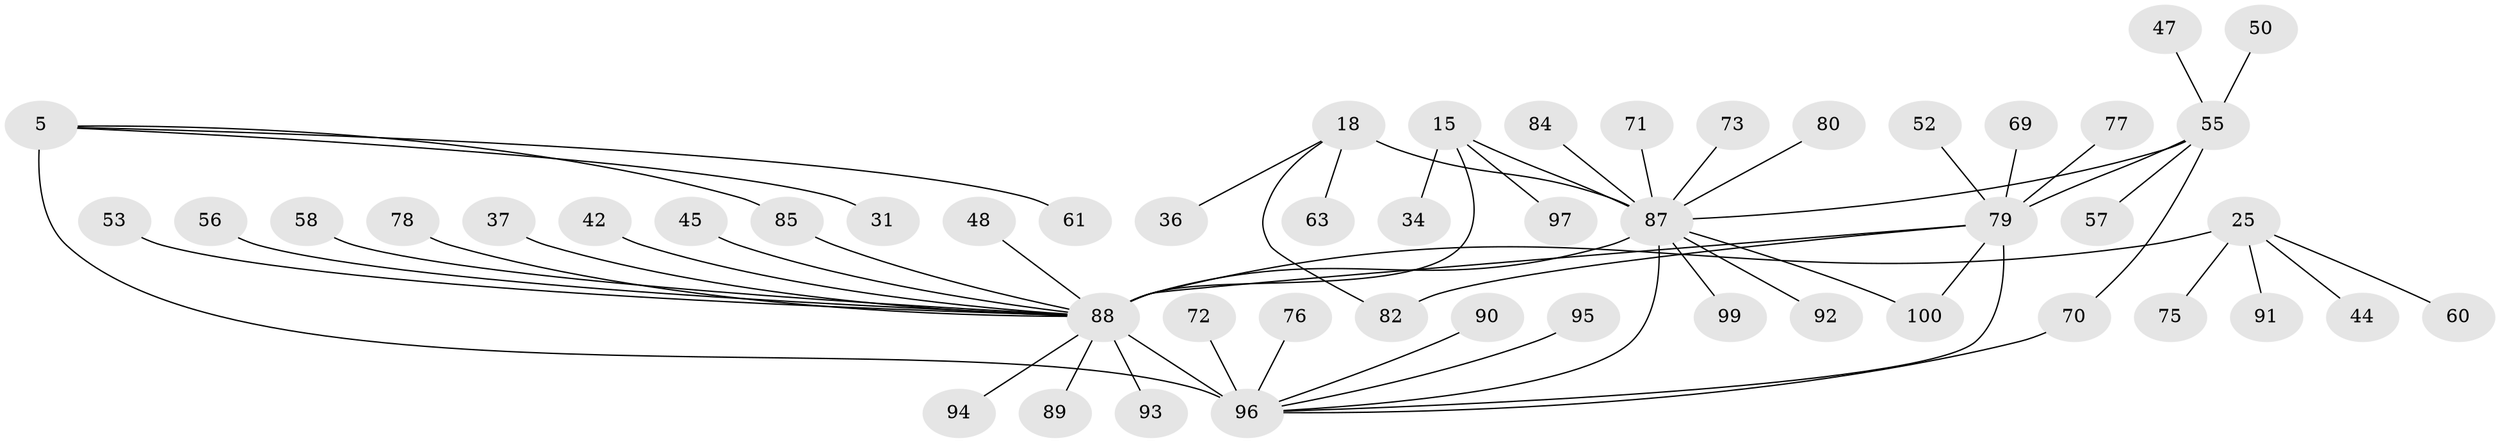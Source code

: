 // original degree distribution, {10: 0.02, 6: 0.06, 7: 0.05, 9: 0.03, 5: 0.04, 8: 0.03, 11: 0.01, 13: 0.01, 1: 0.53, 3: 0.09, 2: 0.13}
// Generated by graph-tools (version 1.1) at 2025/57/03/04/25 21:57:39]
// undirected, 50 vertices, 57 edges
graph export_dot {
graph [start="1"]
  node [color=gray90,style=filled];
  5 [super="+2"];
  15 [super="+14"];
  18 [super="+17"];
  25 [super="+24"];
  31;
  34;
  36;
  37;
  42;
  44;
  45;
  47;
  48 [super="+29+35"];
  50;
  52;
  53;
  55 [super="+8"];
  56;
  57;
  58;
  60;
  61;
  63;
  69;
  70;
  71;
  72;
  73;
  75;
  76;
  77;
  78;
  79 [super="+10+26+9+30+33"];
  80;
  82;
  84;
  85;
  87 [super="+66+40+46+54+83+86+20+19+59"];
  88 [super="+74+28+65"];
  89 [super="+81"];
  90;
  91;
  92;
  93;
  94 [super="+41"];
  95;
  96 [super="+1+4+27+49"];
  97;
  99 [super="+32+39+98+67+68"];
  100 [super="+64"];
  5 -- 31;
  5 -- 85;
  5 -- 61;
  5 -- 96 [weight=6];
  15 -- 34;
  15 -- 97;
  15 -- 87;
  15 -- 88 [weight=7];
  18 -- 63;
  18 -- 82;
  18 -- 36;
  18 -- 87 [weight=6];
  25 -- 44;
  25 -- 75;
  25 -- 91;
  25 -- 60;
  25 -- 88 [weight=6];
  37 -- 88;
  42 -- 88;
  45 -- 88;
  47 -- 55;
  48 -- 88;
  50 -- 55;
  52 -- 79;
  53 -- 88;
  55 -- 87 [weight=2];
  55 -- 70;
  55 -- 79 [weight=6];
  55 -- 57;
  56 -- 88;
  58 -- 88;
  69 -- 79;
  70 -- 96;
  71 -- 87;
  72 -- 96;
  73 -- 87;
  76 -- 96;
  77 -- 79;
  78 -- 88;
  79 -- 96 [weight=2];
  79 -- 82;
  79 -- 100;
  79 -- 88 [weight=2];
  80 -- 87;
  84 -- 87;
  85 -- 88;
  87 -- 96 [weight=2];
  87 -- 99;
  87 -- 100 [weight=2];
  87 -- 92;
  87 -- 88 [weight=3];
  88 -- 96 [weight=2];
  88 -- 89;
  88 -- 93;
  88 -- 94;
  90 -- 96;
  95 -- 96;
}
